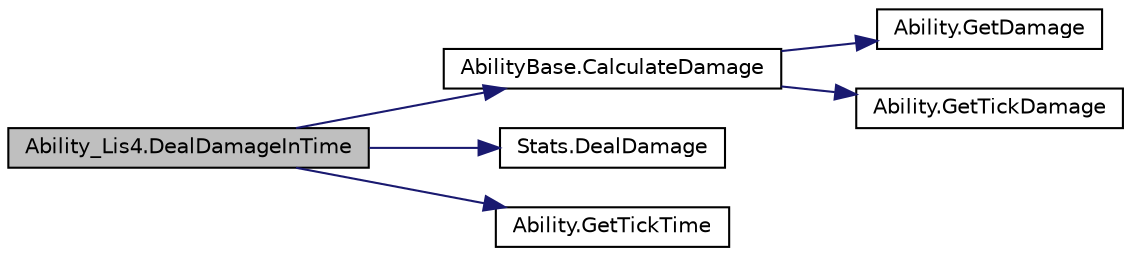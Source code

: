 digraph "Ability_Lis4.DealDamageInTime"
{
 // INTERACTIVE_SVG=YES
 // LATEX_PDF_SIZE
  edge [fontname="Helvetica",fontsize="10",labelfontname="Helvetica",labelfontsize="10"];
  node [fontname="Helvetica",fontsize="10",shape=record];
  rankdir="LR";
  Node1 [label="Ability_Lis4.DealDamageInTime",height=0.2,width=0.4,color="black", fillcolor="grey75", style="filled", fontcolor="black",tooltip=" "];
  Node1 -> Node2 [color="midnightblue",fontsize="10",style="solid",fontname="Helvetica"];
  Node2 [label="AbilityBase.CalculateDamage",height=0.2,width=0.4,color="black", fillcolor="white", style="filled",URL="$class_ability_base.html#a2def910c9621754a4e91d49ab5455af4",tooltip="Returns the calculated damage."];
  Node2 -> Node3 [color="midnightblue",fontsize="10",style="solid",fontname="Helvetica"];
  Node3 [label="Ability.GetDamage",height=0.2,width=0.4,color="black", fillcolor="white", style="filled",URL="$class_ability.html#a004d2ead9a2f144fe5a181fceed114a5",tooltip=" "];
  Node2 -> Node4 [color="midnightblue",fontsize="10",style="solid",fontname="Helvetica"];
  Node4 [label="Ability.GetTickDamage",height=0.2,width=0.4,color="black", fillcolor="white", style="filled",URL="$class_ability.html#a0c1233ee3cfecfed5c899ed29d0ec4b9",tooltip=" "];
  Node1 -> Node5 [color="midnightblue",fontsize="10",style="solid",fontname="Helvetica"];
  Node5 [label="Stats.DealDamage",height=0.2,width=0.4,color="black", fillcolor="white", style="filled",URL="$class_stats.html#acebcf18ce39553a9c811f368a56a5583",tooltip="Specify the amount of damage and the Inventory that the amount of Gold will go in if it is hit for th..."];
  Node1 -> Node6 [color="midnightblue",fontsize="10",style="solid",fontname="Helvetica"];
  Node6 [label="Ability.GetTickTime",height=0.2,width=0.4,color="black", fillcolor="white", style="filled",URL="$class_ability.html#a548a250c44f3c230ac82ad28a6c78720",tooltip=" "];
}
